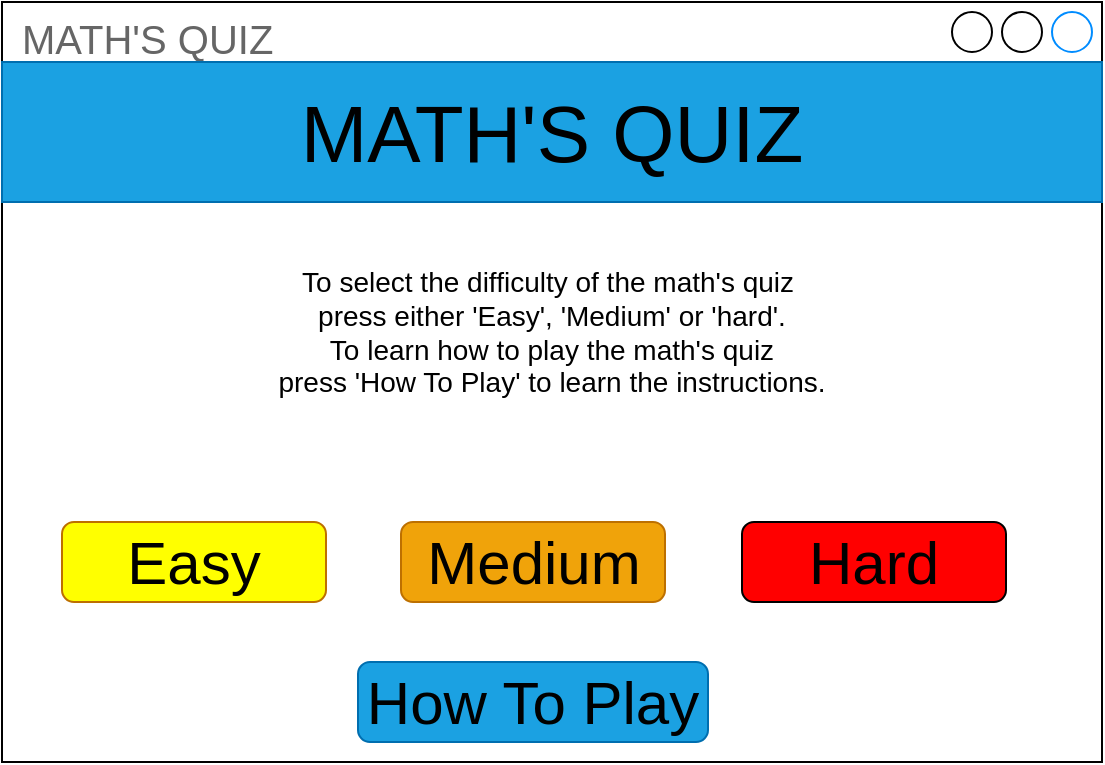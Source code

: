<mxfile version="13.2.1" type="github">
  <diagram id="ELy54gUj_svtiCcX6ysn" name="Page-1">
    <mxGraphModel dx="1422" dy="794" grid="1" gridSize="10" guides="1" tooltips="1" connect="1" arrows="1" fold="1" page="1" pageScale="1" pageWidth="850" pageHeight="1100" math="0" shadow="0">
      <root>
        <mxCell id="0" />
        <mxCell id="1" parent="0" />
        <mxCell id="B5cxYeZXQ3npmZMv_wzv-7" value="MATH&#39;S QUIZ" style="strokeWidth=1;shadow=0;dashed=0;align=center;html=1;shape=mxgraph.mockup.containers.window;align=left;verticalAlign=top;spacingLeft=8;strokeColor2=#008cff;strokeColor3=#c4c4c4;fontColor=#666666;mainText=;fontSize=20;labelBackgroundColor=none;fillColor=none;" parent="1" vertex="1">
          <mxGeometry x="160" y="220" width="550" height="380" as="geometry" />
        </mxCell>
        <mxCell id="B5cxYeZXQ3npmZMv_wzv-3" value="How To Play" style="rounded=1;whiteSpace=wrap;html=1;fontSize=30;fillColor=#1ba1e2;strokeColor=#006EAF;fontColor=#000000;" parent="1" vertex="1">
          <mxGeometry x="338" y="550" width="175" height="40" as="geometry" />
        </mxCell>
        <mxCell id="B5cxYeZXQ3npmZMv_wzv-4" value="Medium" style="rounded=1;whiteSpace=wrap;html=1;fontSize=30;fontColor=#000000;fillColor=#f0a30a;strokeColor=#BD7000;" parent="1" vertex="1">
          <mxGeometry x="359.5" y="480" width="132" height="40" as="geometry" />
        </mxCell>
        <mxCell id="B5cxYeZXQ3npmZMv_wzv-5" value="Easy" style="rounded=1;whiteSpace=wrap;html=1;fontSize=30;fillColor=#FFFF00;strokeColor=#BD7000;fontColor=#000000;" parent="1" vertex="1">
          <mxGeometry x="190" y="480" width="132" height="40" as="geometry" />
        </mxCell>
        <mxCell id="B5cxYeZXQ3npmZMv_wzv-6" value="Hard" style="rounded=1;whiteSpace=wrap;html=1;fillColor=#FF0000;fontSize=30;fontColor=#000000;" parent="1" vertex="1">
          <mxGeometry x="530" y="480" width="132" height="40" as="geometry" />
        </mxCell>
        <mxCell id="2Y-BYGZ19uD1NlT2gbUc-4" value="MATH&#39;S QUIZ" style="text;html=1;strokeColor=#006EAF;fillColor=#1ba1e2;align=center;verticalAlign=middle;whiteSpace=wrap;rounded=0;fontSize=40;fontColor=#000000;" vertex="1" parent="1">
          <mxGeometry x="160" y="250" width="550" height="70" as="geometry" />
        </mxCell>
        <mxCell id="2Y-BYGZ19uD1NlT2gbUc-6" value="To select the difficulty of the math&#39;s quiz&amp;nbsp;&lt;br&gt;press either &#39;Easy&#39;, &#39;Medium&#39; or &#39;hard&#39;.&lt;br&gt;To learn how to play the math&#39;s quiz&lt;br&gt;press &#39;How To Play&#39; to learn the instructions." style="text;html=1;strokeColor=none;fillColor=none;align=center;verticalAlign=middle;whiteSpace=wrap;rounded=0;fontSize=14;fontColor=#000000;" vertex="1" parent="1">
          <mxGeometry x="160" y="340" width="550" height="90" as="geometry" />
        </mxCell>
      </root>
    </mxGraphModel>
  </diagram>
</mxfile>
